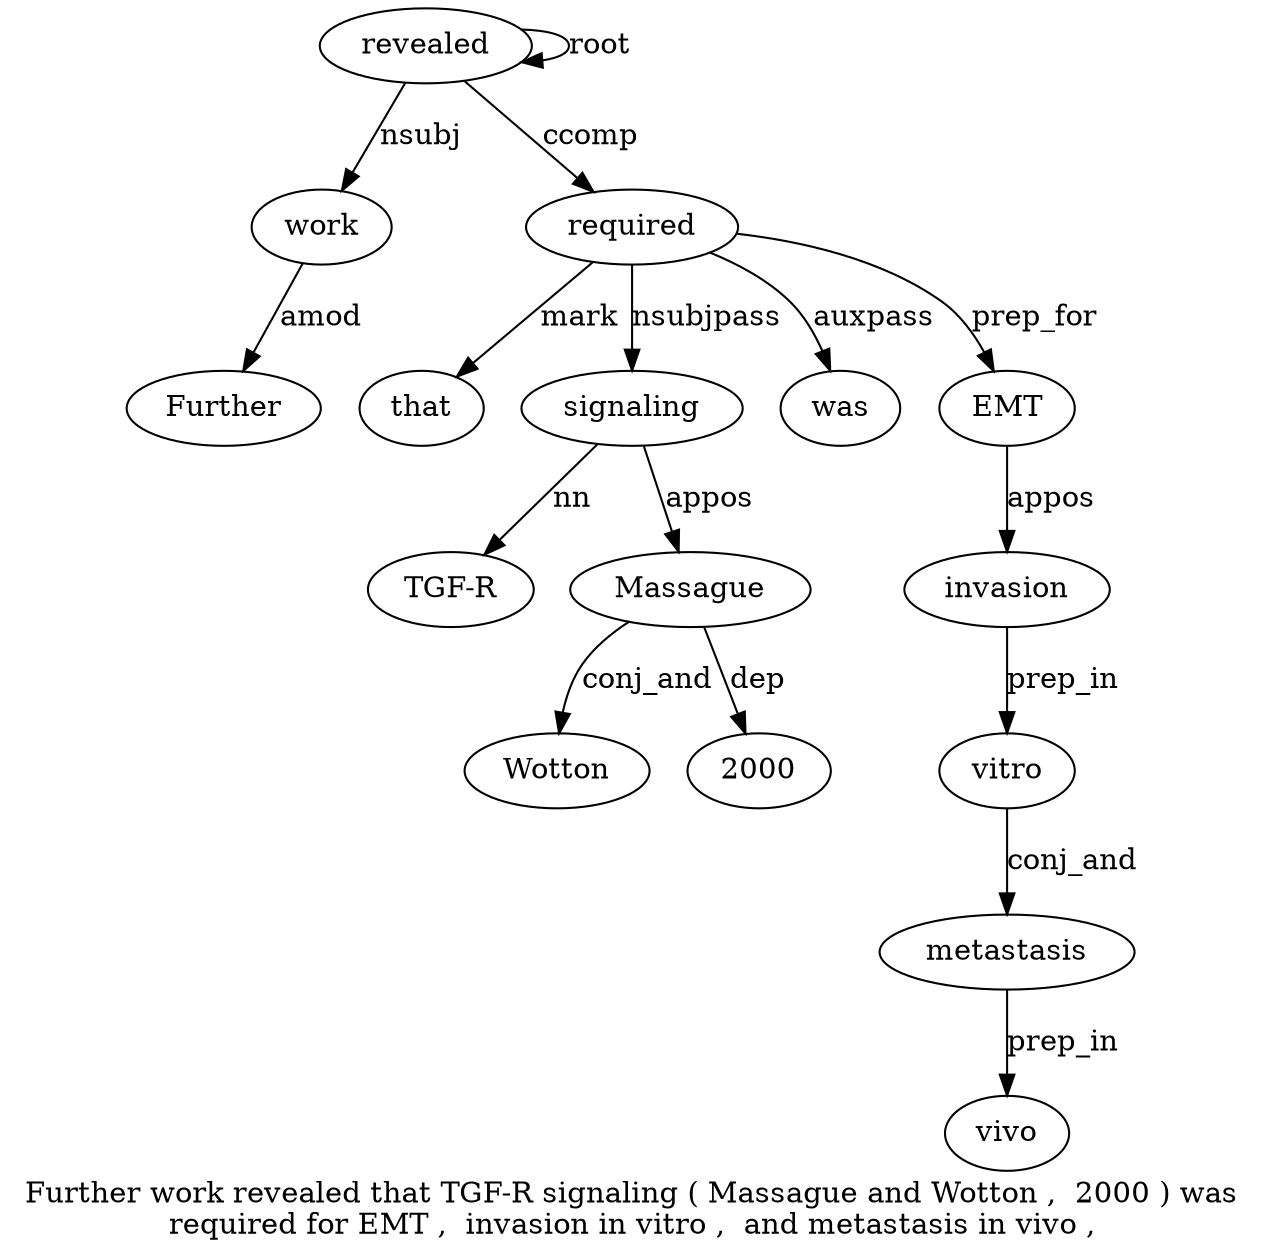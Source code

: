 digraph "Further work revealed that TGF-R signaling ( Massague and Wotton ,  2000 ) was required for EMT ,  invasion in vitro ,  and metastasis in vivo ," {
label="Further work revealed that TGF-R signaling ( Massague and Wotton ,  2000 ) was
required for EMT ,  invasion in vitro ,  and metastasis in vivo ,";
work2 [style=filled, fillcolor=white, label=work];
Further1 [style=filled, fillcolor=white, label=Further];
work2 -> Further1  [label=amod];
revealed3 [style=filled, fillcolor=white, label=revealed];
revealed3 -> work2  [label=nsubj];
revealed3 -> revealed3  [label=root];
required15 [style=filled, fillcolor=white, label=required];
that4 [style=filled, fillcolor=white, label=that];
required15 -> that4  [label=mark];
signaling6 [style=filled, fillcolor=white, label=signaling];
"TGF-R5" [style=filled, fillcolor=white, label="TGF-R"];
signaling6 -> "TGF-R5"  [label=nn];
required15 -> signaling6  [label=nsubjpass];
Massague8 [style=filled, fillcolor=white, label=Massague];
signaling6 -> Massague8  [label=appos];
Wotton10 [style=filled, fillcolor=white, label=Wotton];
Massague8 -> Wotton10  [label=conj_and];
20001 [style=filled, fillcolor=white, label=2000];
Massague8 -> 20001  [label=dep];
was14 [style=filled, fillcolor=white, label=was];
required15 -> was14  [label=auxpass];
revealed3 -> required15  [label=ccomp];
EMT17 [style=filled, fillcolor=white, label=EMT];
required15 -> EMT17  [label=prep_for];
invasion19 [style=filled, fillcolor=white, label=invasion];
EMT17 -> invasion19  [label=appos];
vitro21 [style=filled, fillcolor=white, label=vitro];
invasion19 -> vitro21  [label=prep_in];
metastasis24 [style=filled, fillcolor=white, label=metastasis];
vitro21 -> metastasis24  [label=conj_and];
vivo26 [style=filled, fillcolor=white, label=vivo];
metastasis24 -> vivo26  [label=prep_in];
}
